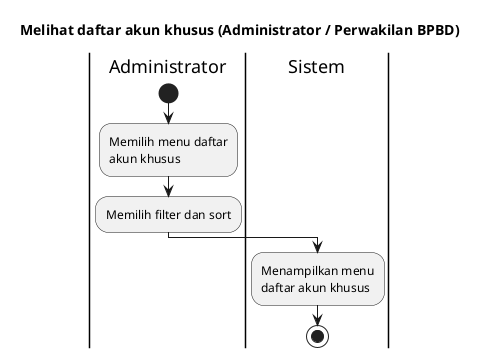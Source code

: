 @startuml UC-MGUSER-009 - Melihat daftar akun khusus
skinparam wrapWidth 140

title Melihat daftar akun khusus (Administrator / Perwakilan BPBD)

|Administrator|
start
:Memilih menu daftar akun khusus;
:Memilih filter dan sort;

|Sistem|
:Menampilkan menu daftar akun khusus;

stop

@enduml